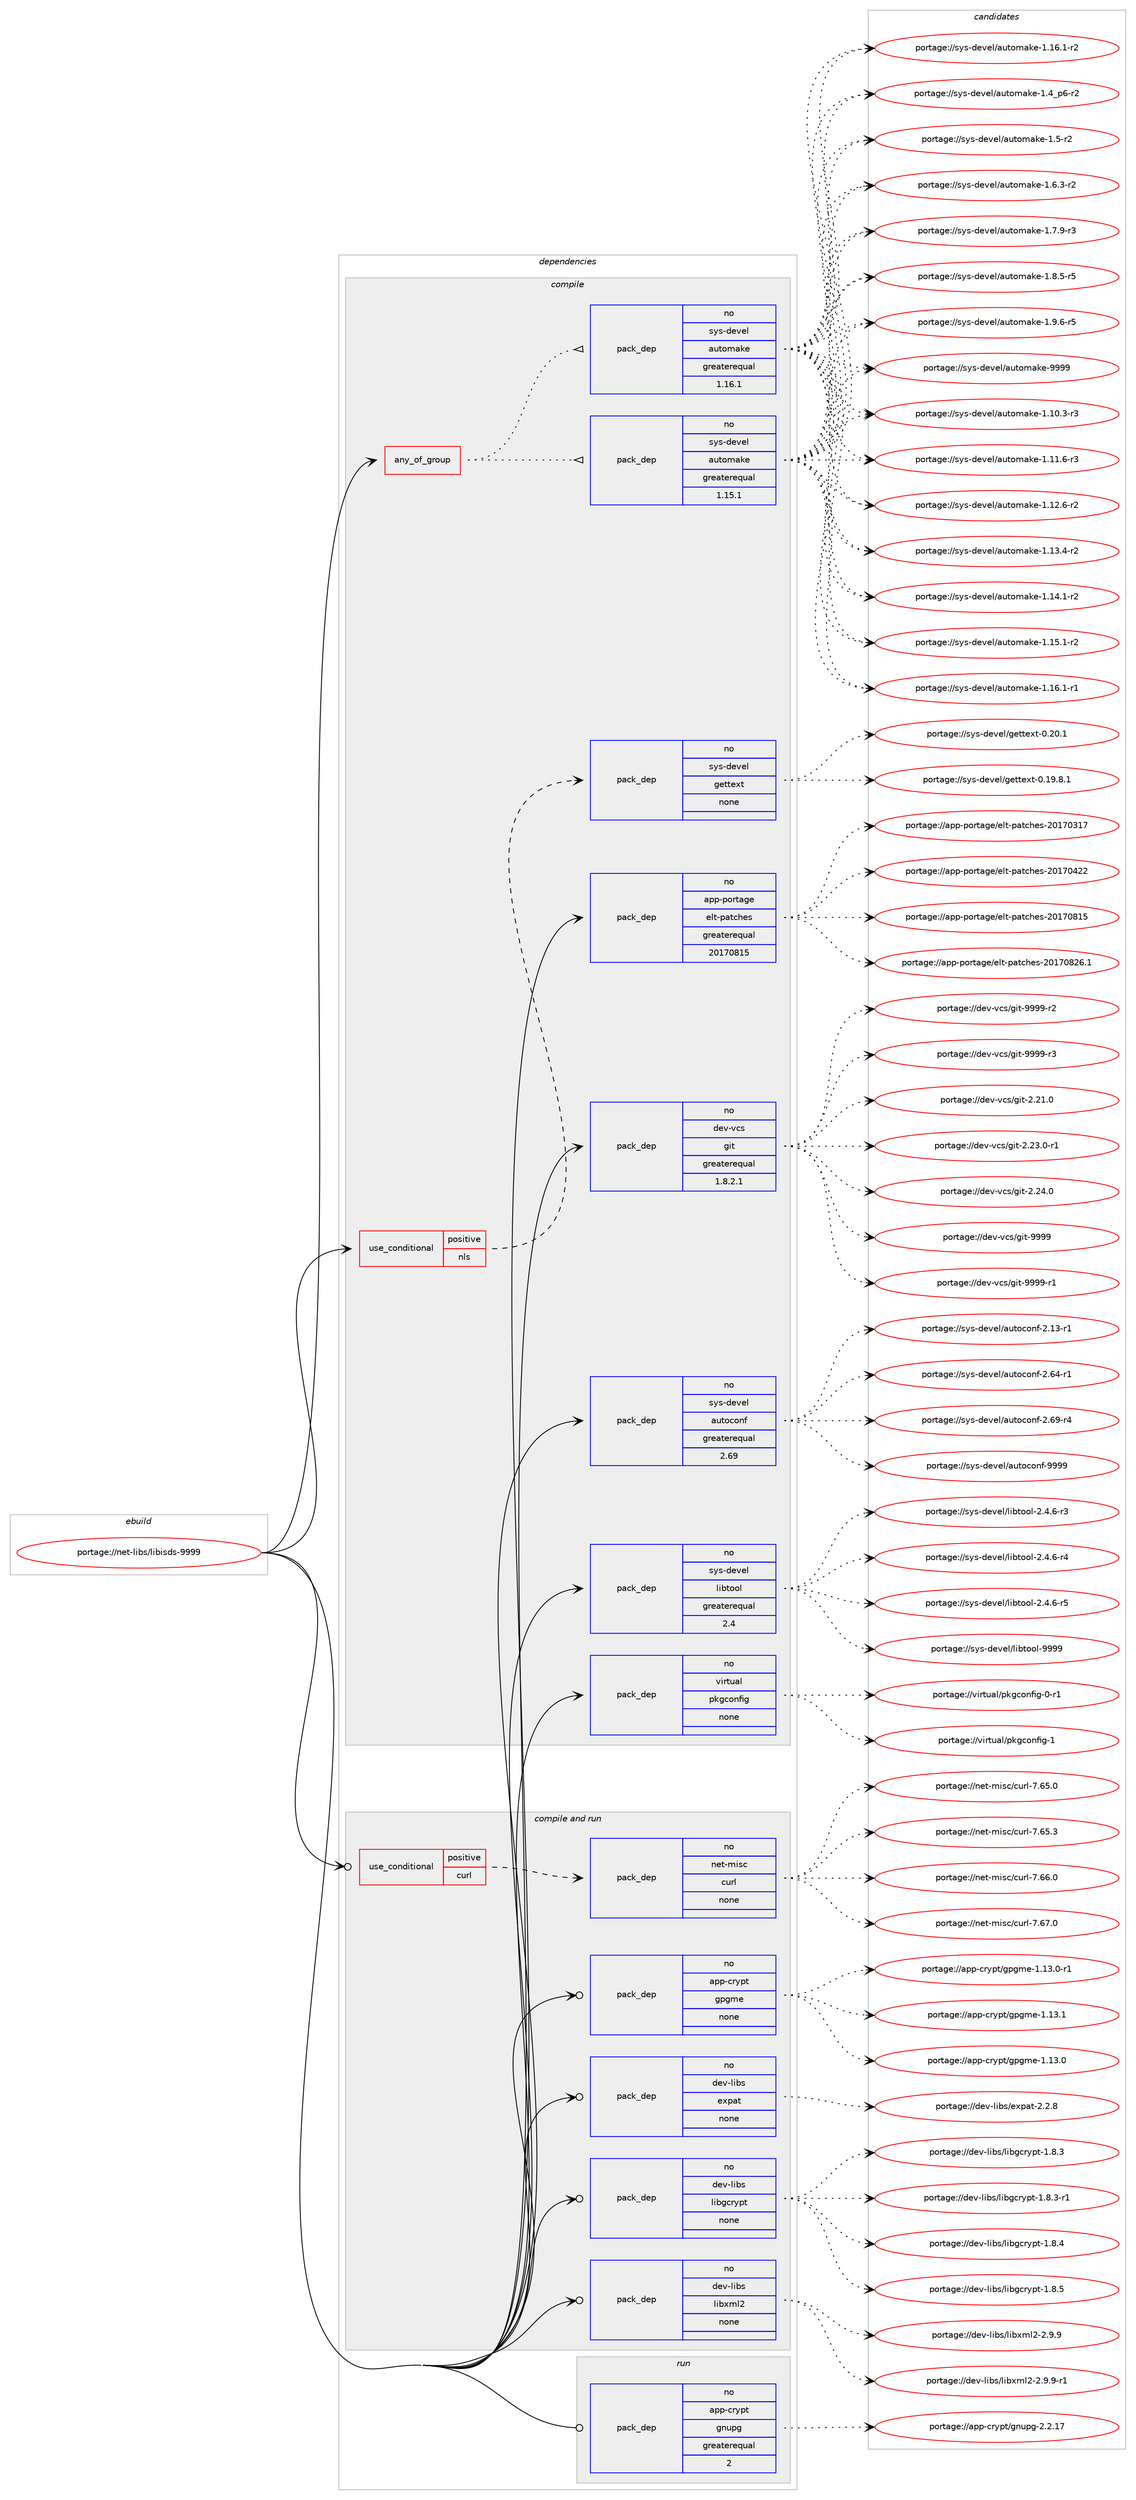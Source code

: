 digraph prolog {

# *************
# Graph options
# *************

newrank=true;
concentrate=true;
compound=true;
graph [rankdir=LR,fontname=Helvetica,fontsize=10,ranksep=1.5];#, ranksep=2.5, nodesep=0.2];
edge  [arrowhead=vee];
node  [fontname=Helvetica,fontsize=10];

# **********
# The ebuild
# **********

subgraph cluster_leftcol {
color=gray;
rank=same;
label=<<i>ebuild</i>>;
id [label="portage://net-libs/libisds-9999", color=red, width=4, href="../net-libs/libisds-9999.svg"];
}

# ****************
# The dependencies
# ****************

subgraph cluster_midcol {
color=gray;
label=<<i>dependencies</i>>;
subgraph cluster_compile {
fillcolor="#eeeeee";
style=filled;
label=<<i>compile</i>>;
subgraph any5796 {
dependency359484 [label=<<TABLE BORDER="0" CELLBORDER="1" CELLSPACING="0" CELLPADDING="4"><TR><TD CELLPADDING="10">any_of_group</TD></TR></TABLE>>, shape=none, color=red];subgraph pack263619 {
dependency359485 [label=<<TABLE BORDER="0" CELLBORDER="1" CELLSPACING="0" CELLPADDING="4" WIDTH="220"><TR><TD ROWSPAN="6" CELLPADDING="30">pack_dep</TD></TR><TR><TD WIDTH="110">no</TD></TR><TR><TD>sys-devel</TD></TR><TR><TD>automake</TD></TR><TR><TD>greaterequal</TD></TR><TR><TD>1.16.1</TD></TR></TABLE>>, shape=none, color=blue];
}
dependency359484:e -> dependency359485:w [weight=20,style="dotted",arrowhead="oinv"];
subgraph pack263620 {
dependency359486 [label=<<TABLE BORDER="0" CELLBORDER="1" CELLSPACING="0" CELLPADDING="4" WIDTH="220"><TR><TD ROWSPAN="6" CELLPADDING="30">pack_dep</TD></TR><TR><TD WIDTH="110">no</TD></TR><TR><TD>sys-devel</TD></TR><TR><TD>automake</TD></TR><TR><TD>greaterequal</TD></TR><TR><TD>1.15.1</TD></TR></TABLE>>, shape=none, color=blue];
}
dependency359484:e -> dependency359486:w [weight=20,style="dotted",arrowhead="oinv"];
}
id:e -> dependency359484:w [weight=20,style="solid",arrowhead="vee"];
subgraph cond89917 {
dependency359487 [label=<<TABLE BORDER="0" CELLBORDER="1" CELLSPACING="0" CELLPADDING="4"><TR><TD ROWSPAN="3" CELLPADDING="10">use_conditional</TD></TR><TR><TD>positive</TD></TR><TR><TD>nls</TD></TR></TABLE>>, shape=none, color=red];
subgraph pack263621 {
dependency359488 [label=<<TABLE BORDER="0" CELLBORDER="1" CELLSPACING="0" CELLPADDING="4" WIDTH="220"><TR><TD ROWSPAN="6" CELLPADDING="30">pack_dep</TD></TR><TR><TD WIDTH="110">no</TD></TR><TR><TD>sys-devel</TD></TR><TR><TD>gettext</TD></TR><TR><TD>none</TD></TR><TR><TD></TD></TR></TABLE>>, shape=none, color=blue];
}
dependency359487:e -> dependency359488:w [weight=20,style="dashed",arrowhead="vee"];
}
id:e -> dependency359487:w [weight=20,style="solid",arrowhead="vee"];
subgraph pack263622 {
dependency359489 [label=<<TABLE BORDER="0" CELLBORDER="1" CELLSPACING="0" CELLPADDING="4" WIDTH="220"><TR><TD ROWSPAN="6" CELLPADDING="30">pack_dep</TD></TR><TR><TD WIDTH="110">no</TD></TR><TR><TD>app-portage</TD></TR><TR><TD>elt-patches</TD></TR><TR><TD>greaterequal</TD></TR><TR><TD>20170815</TD></TR></TABLE>>, shape=none, color=blue];
}
id:e -> dependency359489:w [weight=20,style="solid",arrowhead="vee"];
subgraph pack263623 {
dependency359490 [label=<<TABLE BORDER="0" CELLBORDER="1" CELLSPACING="0" CELLPADDING="4" WIDTH="220"><TR><TD ROWSPAN="6" CELLPADDING="30">pack_dep</TD></TR><TR><TD WIDTH="110">no</TD></TR><TR><TD>dev-vcs</TD></TR><TR><TD>git</TD></TR><TR><TD>greaterequal</TD></TR><TR><TD>1.8.2.1</TD></TR></TABLE>>, shape=none, color=blue];
}
id:e -> dependency359490:w [weight=20,style="solid",arrowhead="vee"];
subgraph pack263624 {
dependency359491 [label=<<TABLE BORDER="0" CELLBORDER="1" CELLSPACING="0" CELLPADDING="4" WIDTH="220"><TR><TD ROWSPAN="6" CELLPADDING="30">pack_dep</TD></TR><TR><TD WIDTH="110">no</TD></TR><TR><TD>sys-devel</TD></TR><TR><TD>autoconf</TD></TR><TR><TD>greaterequal</TD></TR><TR><TD>2.69</TD></TR></TABLE>>, shape=none, color=blue];
}
id:e -> dependency359491:w [weight=20,style="solid",arrowhead="vee"];
subgraph pack263625 {
dependency359492 [label=<<TABLE BORDER="0" CELLBORDER="1" CELLSPACING="0" CELLPADDING="4" WIDTH="220"><TR><TD ROWSPAN="6" CELLPADDING="30">pack_dep</TD></TR><TR><TD WIDTH="110">no</TD></TR><TR><TD>sys-devel</TD></TR><TR><TD>libtool</TD></TR><TR><TD>greaterequal</TD></TR><TR><TD>2.4</TD></TR></TABLE>>, shape=none, color=blue];
}
id:e -> dependency359492:w [weight=20,style="solid",arrowhead="vee"];
subgraph pack263626 {
dependency359493 [label=<<TABLE BORDER="0" CELLBORDER="1" CELLSPACING="0" CELLPADDING="4" WIDTH="220"><TR><TD ROWSPAN="6" CELLPADDING="30">pack_dep</TD></TR><TR><TD WIDTH="110">no</TD></TR><TR><TD>virtual</TD></TR><TR><TD>pkgconfig</TD></TR><TR><TD>none</TD></TR><TR><TD></TD></TR></TABLE>>, shape=none, color=blue];
}
id:e -> dependency359493:w [weight=20,style="solid",arrowhead="vee"];
}
subgraph cluster_compileandrun {
fillcolor="#eeeeee";
style=filled;
label=<<i>compile and run</i>>;
subgraph cond89918 {
dependency359494 [label=<<TABLE BORDER="0" CELLBORDER="1" CELLSPACING="0" CELLPADDING="4"><TR><TD ROWSPAN="3" CELLPADDING="10">use_conditional</TD></TR><TR><TD>positive</TD></TR><TR><TD>curl</TD></TR></TABLE>>, shape=none, color=red];
subgraph pack263627 {
dependency359495 [label=<<TABLE BORDER="0" CELLBORDER="1" CELLSPACING="0" CELLPADDING="4" WIDTH="220"><TR><TD ROWSPAN="6" CELLPADDING="30">pack_dep</TD></TR><TR><TD WIDTH="110">no</TD></TR><TR><TD>net-misc</TD></TR><TR><TD>curl</TD></TR><TR><TD>none</TD></TR><TR><TD></TD></TR></TABLE>>, shape=none, color=blue];
}
dependency359494:e -> dependency359495:w [weight=20,style="dashed",arrowhead="vee"];
}
id:e -> dependency359494:w [weight=20,style="solid",arrowhead="odotvee"];
subgraph pack263628 {
dependency359496 [label=<<TABLE BORDER="0" CELLBORDER="1" CELLSPACING="0" CELLPADDING="4" WIDTH="220"><TR><TD ROWSPAN="6" CELLPADDING="30">pack_dep</TD></TR><TR><TD WIDTH="110">no</TD></TR><TR><TD>app-crypt</TD></TR><TR><TD>gpgme</TD></TR><TR><TD>none</TD></TR><TR><TD></TD></TR></TABLE>>, shape=none, color=blue];
}
id:e -> dependency359496:w [weight=20,style="solid",arrowhead="odotvee"];
subgraph pack263629 {
dependency359497 [label=<<TABLE BORDER="0" CELLBORDER="1" CELLSPACING="0" CELLPADDING="4" WIDTH="220"><TR><TD ROWSPAN="6" CELLPADDING="30">pack_dep</TD></TR><TR><TD WIDTH="110">no</TD></TR><TR><TD>dev-libs</TD></TR><TR><TD>expat</TD></TR><TR><TD>none</TD></TR><TR><TD></TD></TR></TABLE>>, shape=none, color=blue];
}
id:e -> dependency359497:w [weight=20,style="solid",arrowhead="odotvee"];
subgraph pack263630 {
dependency359498 [label=<<TABLE BORDER="0" CELLBORDER="1" CELLSPACING="0" CELLPADDING="4" WIDTH="220"><TR><TD ROWSPAN="6" CELLPADDING="30">pack_dep</TD></TR><TR><TD WIDTH="110">no</TD></TR><TR><TD>dev-libs</TD></TR><TR><TD>libgcrypt</TD></TR><TR><TD>none</TD></TR><TR><TD></TD></TR></TABLE>>, shape=none, color=blue];
}
id:e -> dependency359498:w [weight=20,style="solid",arrowhead="odotvee"];
subgraph pack263631 {
dependency359499 [label=<<TABLE BORDER="0" CELLBORDER="1" CELLSPACING="0" CELLPADDING="4" WIDTH="220"><TR><TD ROWSPAN="6" CELLPADDING="30">pack_dep</TD></TR><TR><TD WIDTH="110">no</TD></TR><TR><TD>dev-libs</TD></TR><TR><TD>libxml2</TD></TR><TR><TD>none</TD></TR><TR><TD></TD></TR></TABLE>>, shape=none, color=blue];
}
id:e -> dependency359499:w [weight=20,style="solid",arrowhead="odotvee"];
}
subgraph cluster_run {
fillcolor="#eeeeee";
style=filled;
label=<<i>run</i>>;
subgraph pack263632 {
dependency359500 [label=<<TABLE BORDER="0" CELLBORDER="1" CELLSPACING="0" CELLPADDING="4" WIDTH="220"><TR><TD ROWSPAN="6" CELLPADDING="30">pack_dep</TD></TR><TR><TD WIDTH="110">no</TD></TR><TR><TD>app-crypt</TD></TR><TR><TD>gnupg</TD></TR><TR><TD>greaterequal</TD></TR><TR><TD>2</TD></TR></TABLE>>, shape=none, color=blue];
}
id:e -> dependency359500:w [weight=20,style="solid",arrowhead="odot"];
}
}

# **************
# The candidates
# **************

subgraph cluster_choices {
rank=same;
color=gray;
label=<<i>candidates</i>>;

subgraph choice263619 {
color=black;
nodesep=1;
choiceportage11512111545100101118101108479711711611110997107101454946494846514511451 [label="portage://sys-devel/automake-1.10.3-r3", color=red, width=4,href="../sys-devel/automake-1.10.3-r3.svg"];
choiceportage11512111545100101118101108479711711611110997107101454946494946544511451 [label="portage://sys-devel/automake-1.11.6-r3", color=red, width=4,href="../sys-devel/automake-1.11.6-r3.svg"];
choiceportage11512111545100101118101108479711711611110997107101454946495046544511450 [label="portage://sys-devel/automake-1.12.6-r2", color=red, width=4,href="../sys-devel/automake-1.12.6-r2.svg"];
choiceportage11512111545100101118101108479711711611110997107101454946495146524511450 [label="portage://sys-devel/automake-1.13.4-r2", color=red, width=4,href="../sys-devel/automake-1.13.4-r2.svg"];
choiceportage11512111545100101118101108479711711611110997107101454946495246494511450 [label="portage://sys-devel/automake-1.14.1-r2", color=red, width=4,href="../sys-devel/automake-1.14.1-r2.svg"];
choiceportage11512111545100101118101108479711711611110997107101454946495346494511450 [label="portage://sys-devel/automake-1.15.1-r2", color=red, width=4,href="../sys-devel/automake-1.15.1-r2.svg"];
choiceportage11512111545100101118101108479711711611110997107101454946495446494511449 [label="portage://sys-devel/automake-1.16.1-r1", color=red, width=4,href="../sys-devel/automake-1.16.1-r1.svg"];
choiceportage11512111545100101118101108479711711611110997107101454946495446494511450 [label="portage://sys-devel/automake-1.16.1-r2", color=red, width=4,href="../sys-devel/automake-1.16.1-r2.svg"];
choiceportage115121115451001011181011084797117116111109971071014549465295112544511450 [label="portage://sys-devel/automake-1.4_p6-r2", color=red, width=4,href="../sys-devel/automake-1.4_p6-r2.svg"];
choiceportage11512111545100101118101108479711711611110997107101454946534511450 [label="portage://sys-devel/automake-1.5-r2", color=red, width=4,href="../sys-devel/automake-1.5-r2.svg"];
choiceportage115121115451001011181011084797117116111109971071014549465446514511450 [label="portage://sys-devel/automake-1.6.3-r2", color=red, width=4,href="../sys-devel/automake-1.6.3-r2.svg"];
choiceportage115121115451001011181011084797117116111109971071014549465546574511451 [label="portage://sys-devel/automake-1.7.9-r3", color=red, width=4,href="../sys-devel/automake-1.7.9-r3.svg"];
choiceportage115121115451001011181011084797117116111109971071014549465646534511453 [label="portage://sys-devel/automake-1.8.5-r5", color=red, width=4,href="../sys-devel/automake-1.8.5-r5.svg"];
choiceportage115121115451001011181011084797117116111109971071014549465746544511453 [label="portage://sys-devel/automake-1.9.6-r5", color=red, width=4,href="../sys-devel/automake-1.9.6-r5.svg"];
choiceportage115121115451001011181011084797117116111109971071014557575757 [label="portage://sys-devel/automake-9999", color=red, width=4,href="../sys-devel/automake-9999.svg"];
dependency359485:e -> choiceportage11512111545100101118101108479711711611110997107101454946494846514511451:w [style=dotted,weight="100"];
dependency359485:e -> choiceportage11512111545100101118101108479711711611110997107101454946494946544511451:w [style=dotted,weight="100"];
dependency359485:e -> choiceportage11512111545100101118101108479711711611110997107101454946495046544511450:w [style=dotted,weight="100"];
dependency359485:e -> choiceportage11512111545100101118101108479711711611110997107101454946495146524511450:w [style=dotted,weight="100"];
dependency359485:e -> choiceportage11512111545100101118101108479711711611110997107101454946495246494511450:w [style=dotted,weight="100"];
dependency359485:e -> choiceportage11512111545100101118101108479711711611110997107101454946495346494511450:w [style=dotted,weight="100"];
dependency359485:e -> choiceportage11512111545100101118101108479711711611110997107101454946495446494511449:w [style=dotted,weight="100"];
dependency359485:e -> choiceportage11512111545100101118101108479711711611110997107101454946495446494511450:w [style=dotted,weight="100"];
dependency359485:e -> choiceportage115121115451001011181011084797117116111109971071014549465295112544511450:w [style=dotted,weight="100"];
dependency359485:e -> choiceportage11512111545100101118101108479711711611110997107101454946534511450:w [style=dotted,weight="100"];
dependency359485:e -> choiceportage115121115451001011181011084797117116111109971071014549465446514511450:w [style=dotted,weight="100"];
dependency359485:e -> choiceportage115121115451001011181011084797117116111109971071014549465546574511451:w [style=dotted,weight="100"];
dependency359485:e -> choiceportage115121115451001011181011084797117116111109971071014549465646534511453:w [style=dotted,weight="100"];
dependency359485:e -> choiceportage115121115451001011181011084797117116111109971071014549465746544511453:w [style=dotted,weight="100"];
dependency359485:e -> choiceportage115121115451001011181011084797117116111109971071014557575757:w [style=dotted,weight="100"];
}
subgraph choice263620 {
color=black;
nodesep=1;
choiceportage11512111545100101118101108479711711611110997107101454946494846514511451 [label="portage://sys-devel/automake-1.10.3-r3", color=red, width=4,href="../sys-devel/automake-1.10.3-r3.svg"];
choiceportage11512111545100101118101108479711711611110997107101454946494946544511451 [label="portage://sys-devel/automake-1.11.6-r3", color=red, width=4,href="../sys-devel/automake-1.11.6-r3.svg"];
choiceportage11512111545100101118101108479711711611110997107101454946495046544511450 [label="portage://sys-devel/automake-1.12.6-r2", color=red, width=4,href="../sys-devel/automake-1.12.6-r2.svg"];
choiceportage11512111545100101118101108479711711611110997107101454946495146524511450 [label="portage://sys-devel/automake-1.13.4-r2", color=red, width=4,href="../sys-devel/automake-1.13.4-r2.svg"];
choiceportage11512111545100101118101108479711711611110997107101454946495246494511450 [label="portage://sys-devel/automake-1.14.1-r2", color=red, width=4,href="../sys-devel/automake-1.14.1-r2.svg"];
choiceportage11512111545100101118101108479711711611110997107101454946495346494511450 [label="portage://sys-devel/automake-1.15.1-r2", color=red, width=4,href="../sys-devel/automake-1.15.1-r2.svg"];
choiceportage11512111545100101118101108479711711611110997107101454946495446494511449 [label="portage://sys-devel/automake-1.16.1-r1", color=red, width=4,href="../sys-devel/automake-1.16.1-r1.svg"];
choiceportage11512111545100101118101108479711711611110997107101454946495446494511450 [label="portage://sys-devel/automake-1.16.1-r2", color=red, width=4,href="../sys-devel/automake-1.16.1-r2.svg"];
choiceportage115121115451001011181011084797117116111109971071014549465295112544511450 [label="portage://sys-devel/automake-1.4_p6-r2", color=red, width=4,href="../sys-devel/automake-1.4_p6-r2.svg"];
choiceportage11512111545100101118101108479711711611110997107101454946534511450 [label="portage://sys-devel/automake-1.5-r2", color=red, width=4,href="../sys-devel/automake-1.5-r2.svg"];
choiceportage115121115451001011181011084797117116111109971071014549465446514511450 [label="portage://sys-devel/automake-1.6.3-r2", color=red, width=4,href="../sys-devel/automake-1.6.3-r2.svg"];
choiceportage115121115451001011181011084797117116111109971071014549465546574511451 [label="portage://sys-devel/automake-1.7.9-r3", color=red, width=4,href="../sys-devel/automake-1.7.9-r3.svg"];
choiceportage115121115451001011181011084797117116111109971071014549465646534511453 [label="portage://sys-devel/automake-1.8.5-r5", color=red, width=4,href="../sys-devel/automake-1.8.5-r5.svg"];
choiceportage115121115451001011181011084797117116111109971071014549465746544511453 [label="portage://sys-devel/automake-1.9.6-r5", color=red, width=4,href="../sys-devel/automake-1.9.6-r5.svg"];
choiceportage115121115451001011181011084797117116111109971071014557575757 [label="portage://sys-devel/automake-9999", color=red, width=4,href="../sys-devel/automake-9999.svg"];
dependency359486:e -> choiceportage11512111545100101118101108479711711611110997107101454946494846514511451:w [style=dotted,weight="100"];
dependency359486:e -> choiceportage11512111545100101118101108479711711611110997107101454946494946544511451:w [style=dotted,weight="100"];
dependency359486:e -> choiceportage11512111545100101118101108479711711611110997107101454946495046544511450:w [style=dotted,weight="100"];
dependency359486:e -> choiceportage11512111545100101118101108479711711611110997107101454946495146524511450:w [style=dotted,weight="100"];
dependency359486:e -> choiceportage11512111545100101118101108479711711611110997107101454946495246494511450:w [style=dotted,weight="100"];
dependency359486:e -> choiceportage11512111545100101118101108479711711611110997107101454946495346494511450:w [style=dotted,weight="100"];
dependency359486:e -> choiceportage11512111545100101118101108479711711611110997107101454946495446494511449:w [style=dotted,weight="100"];
dependency359486:e -> choiceportage11512111545100101118101108479711711611110997107101454946495446494511450:w [style=dotted,weight="100"];
dependency359486:e -> choiceportage115121115451001011181011084797117116111109971071014549465295112544511450:w [style=dotted,weight="100"];
dependency359486:e -> choiceportage11512111545100101118101108479711711611110997107101454946534511450:w [style=dotted,weight="100"];
dependency359486:e -> choiceportage115121115451001011181011084797117116111109971071014549465446514511450:w [style=dotted,weight="100"];
dependency359486:e -> choiceportage115121115451001011181011084797117116111109971071014549465546574511451:w [style=dotted,weight="100"];
dependency359486:e -> choiceportage115121115451001011181011084797117116111109971071014549465646534511453:w [style=dotted,weight="100"];
dependency359486:e -> choiceportage115121115451001011181011084797117116111109971071014549465746544511453:w [style=dotted,weight="100"];
dependency359486:e -> choiceportage115121115451001011181011084797117116111109971071014557575757:w [style=dotted,weight="100"];
}
subgraph choice263621 {
color=black;
nodesep=1;
choiceportage1151211154510010111810110847103101116116101120116454846495746564649 [label="portage://sys-devel/gettext-0.19.8.1", color=red, width=4,href="../sys-devel/gettext-0.19.8.1.svg"];
choiceportage115121115451001011181011084710310111611610112011645484650484649 [label="portage://sys-devel/gettext-0.20.1", color=red, width=4,href="../sys-devel/gettext-0.20.1.svg"];
dependency359488:e -> choiceportage1151211154510010111810110847103101116116101120116454846495746564649:w [style=dotted,weight="100"];
dependency359488:e -> choiceportage115121115451001011181011084710310111611610112011645484650484649:w [style=dotted,weight="100"];
}
subgraph choice263622 {
color=black;
nodesep=1;
choiceportage97112112451121111141169710310147101108116451129711699104101115455048495548514955 [label="portage://app-portage/elt-patches-20170317", color=red, width=4,href="../app-portage/elt-patches-20170317.svg"];
choiceportage97112112451121111141169710310147101108116451129711699104101115455048495548525050 [label="portage://app-portage/elt-patches-20170422", color=red, width=4,href="../app-portage/elt-patches-20170422.svg"];
choiceportage97112112451121111141169710310147101108116451129711699104101115455048495548564953 [label="portage://app-portage/elt-patches-20170815", color=red, width=4,href="../app-portage/elt-patches-20170815.svg"];
choiceportage971121124511211111411697103101471011081164511297116991041011154550484955485650544649 [label="portage://app-portage/elt-patches-20170826.1", color=red, width=4,href="../app-portage/elt-patches-20170826.1.svg"];
dependency359489:e -> choiceportage97112112451121111141169710310147101108116451129711699104101115455048495548514955:w [style=dotted,weight="100"];
dependency359489:e -> choiceportage97112112451121111141169710310147101108116451129711699104101115455048495548525050:w [style=dotted,weight="100"];
dependency359489:e -> choiceportage97112112451121111141169710310147101108116451129711699104101115455048495548564953:w [style=dotted,weight="100"];
dependency359489:e -> choiceportage971121124511211111411697103101471011081164511297116991041011154550484955485650544649:w [style=dotted,weight="100"];
}
subgraph choice263623 {
color=black;
nodesep=1;
choiceportage10010111845118991154710310511645504650494648 [label="portage://dev-vcs/git-2.21.0", color=red, width=4,href="../dev-vcs/git-2.21.0.svg"];
choiceportage100101118451189911547103105116455046505146484511449 [label="portage://dev-vcs/git-2.23.0-r1", color=red, width=4,href="../dev-vcs/git-2.23.0-r1.svg"];
choiceportage10010111845118991154710310511645504650524648 [label="portage://dev-vcs/git-2.24.0", color=red, width=4,href="../dev-vcs/git-2.24.0.svg"];
choiceportage1001011184511899115471031051164557575757 [label="portage://dev-vcs/git-9999", color=red, width=4,href="../dev-vcs/git-9999.svg"];
choiceportage10010111845118991154710310511645575757574511449 [label="portage://dev-vcs/git-9999-r1", color=red, width=4,href="../dev-vcs/git-9999-r1.svg"];
choiceportage10010111845118991154710310511645575757574511450 [label="portage://dev-vcs/git-9999-r2", color=red, width=4,href="../dev-vcs/git-9999-r2.svg"];
choiceportage10010111845118991154710310511645575757574511451 [label="portage://dev-vcs/git-9999-r3", color=red, width=4,href="../dev-vcs/git-9999-r3.svg"];
dependency359490:e -> choiceportage10010111845118991154710310511645504650494648:w [style=dotted,weight="100"];
dependency359490:e -> choiceportage100101118451189911547103105116455046505146484511449:w [style=dotted,weight="100"];
dependency359490:e -> choiceportage10010111845118991154710310511645504650524648:w [style=dotted,weight="100"];
dependency359490:e -> choiceportage1001011184511899115471031051164557575757:w [style=dotted,weight="100"];
dependency359490:e -> choiceportage10010111845118991154710310511645575757574511449:w [style=dotted,weight="100"];
dependency359490:e -> choiceportage10010111845118991154710310511645575757574511450:w [style=dotted,weight="100"];
dependency359490:e -> choiceportage10010111845118991154710310511645575757574511451:w [style=dotted,weight="100"];
}
subgraph choice263624 {
color=black;
nodesep=1;
choiceportage1151211154510010111810110847971171161119911111010245504649514511449 [label="portage://sys-devel/autoconf-2.13-r1", color=red, width=4,href="../sys-devel/autoconf-2.13-r1.svg"];
choiceportage1151211154510010111810110847971171161119911111010245504654524511449 [label="portage://sys-devel/autoconf-2.64-r1", color=red, width=4,href="../sys-devel/autoconf-2.64-r1.svg"];
choiceportage1151211154510010111810110847971171161119911111010245504654574511452 [label="portage://sys-devel/autoconf-2.69-r4", color=red, width=4,href="../sys-devel/autoconf-2.69-r4.svg"];
choiceportage115121115451001011181011084797117116111991111101024557575757 [label="portage://sys-devel/autoconf-9999", color=red, width=4,href="../sys-devel/autoconf-9999.svg"];
dependency359491:e -> choiceportage1151211154510010111810110847971171161119911111010245504649514511449:w [style=dotted,weight="100"];
dependency359491:e -> choiceportage1151211154510010111810110847971171161119911111010245504654524511449:w [style=dotted,weight="100"];
dependency359491:e -> choiceportage1151211154510010111810110847971171161119911111010245504654574511452:w [style=dotted,weight="100"];
dependency359491:e -> choiceportage115121115451001011181011084797117116111991111101024557575757:w [style=dotted,weight="100"];
}
subgraph choice263625 {
color=black;
nodesep=1;
choiceportage1151211154510010111810110847108105981161111111084550465246544511451 [label="portage://sys-devel/libtool-2.4.6-r3", color=red, width=4,href="../sys-devel/libtool-2.4.6-r3.svg"];
choiceportage1151211154510010111810110847108105981161111111084550465246544511452 [label="portage://sys-devel/libtool-2.4.6-r4", color=red, width=4,href="../sys-devel/libtool-2.4.6-r4.svg"];
choiceportage1151211154510010111810110847108105981161111111084550465246544511453 [label="portage://sys-devel/libtool-2.4.6-r5", color=red, width=4,href="../sys-devel/libtool-2.4.6-r5.svg"];
choiceportage1151211154510010111810110847108105981161111111084557575757 [label="portage://sys-devel/libtool-9999", color=red, width=4,href="../sys-devel/libtool-9999.svg"];
dependency359492:e -> choiceportage1151211154510010111810110847108105981161111111084550465246544511451:w [style=dotted,weight="100"];
dependency359492:e -> choiceportage1151211154510010111810110847108105981161111111084550465246544511452:w [style=dotted,weight="100"];
dependency359492:e -> choiceportage1151211154510010111810110847108105981161111111084550465246544511453:w [style=dotted,weight="100"];
dependency359492:e -> choiceportage1151211154510010111810110847108105981161111111084557575757:w [style=dotted,weight="100"];
}
subgraph choice263626 {
color=black;
nodesep=1;
choiceportage11810511411611797108471121071039911111010210510345484511449 [label="portage://virtual/pkgconfig-0-r1", color=red, width=4,href="../virtual/pkgconfig-0-r1.svg"];
choiceportage1181051141161179710847112107103991111101021051034549 [label="portage://virtual/pkgconfig-1", color=red, width=4,href="../virtual/pkgconfig-1.svg"];
dependency359493:e -> choiceportage11810511411611797108471121071039911111010210510345484511449:w [style=dotted,weight="100"];
dependency359493:e -> choiceportage1181051141161179710847112107103991111101021051034549:w [style=dotted,weight="100"];
}
subgraph choice263627 {
color=black;
nodesep=1;
choiceportage1101011164510910511599479911711410845554654534648 [label="portage://net-misc/curl-7.65.0", color=red, width=4,href="../net-misc/curl-7.65.0.svg"];
choiceportage1101011164510910511599479911711410845554654534651 [label="portage://net-misc/curl-7.65.3", color=red, width=4,href="../net-misc/curl-7.65.3.svg"];
choiceportage1101011164510910511599479911711410845554654544648 [label="portage://net-misc/curl-7.66.0", color=red, width=4,href="../net-misc/curl-7.66.0.svg"];
choiceportage1101011164510910511599479911711410845554654554648 [label="portage://net-misc/curl-7.67.0", color=red, width=4,href="../net-misc/curl-7.67.0.svg"];
dependency359495:e -> choiceportage1101011164510910511599479911711410845554654534648:w [style=dotted,weight="100"];
dependency359495:e -> choiceportage1101011164510910511599479911711410845554654534651:w [style=dotted,weight="100"];
dependency359495:e -> choiceportage1101011164510910511599479911711410845554654544648:w [style=dotted,weight="100"];
dependency359495:e -> choiceportage1101011164510910511599479911711410845554654554648:w [style=dotted,weight="100"];
}
subgraph choice263628 {
color=black;
nodesep=1;
choiceportage9711211245991141211121164710311210310910145494649514648 [label="portage://app-crypt/gpgme-1.13.0", color=red, width=4,href="../app-crypt/gpgme-1.13.0.svg"];
choiceportage97112112459911412111211647103112103109101454946495146484511449 [label="portage://app-crypt/gpgme-1.13.0-r1", color=red, width=4,href="../app-crypt/gpgme-1.13.0-r1.svg"];
choiceportage9711211245991141211121164710311210310910145494649514649 [label="portage://app-crypt/gpgme-1.13.1", color=red, width=4,href="../app-crypt/gpgme-1.13.1.svg"];
dependency359496:e -> choiceportage9711211245991141211121164710311210310910145494649514648:w [style=dotted,weight="100"];
dependency359496:e -> choiceportage97112112459911412111211647103112103109101454946495146484511449:w [style=dotted,weight="100"];
dependency359496:e -> choiceportage9711211245991141211121164710311210310910145494649514649:w [style=dotted,weight="100"];
}
subgraph choice263629 {
color=black;
nodesep=1;
choiceportage10010111845108105981154710112011297116455046504656 [label="portage://dev-libs/expat-2.2.8", color=red, width=4,href="../dev-libs/expat-2.2.8.svg"];
dependency359497:e -> choiceportage10010111845108105981154710112011297116455046504656:w [style=dotted,weight="100"];
}
subgraph choice263630 {
color=black;
nodesep=1;
choiceportage1001011184510810598115471081059810399114121112116454946564651 [label="portage://dev-libs/libgcrypt-1.8.3", color=red, width=4,href="../dev-libs/libgcrypt-1.8.3.svg"];
choiceportage10010111845108105981154710810598103991141211121164549465646514511449 [label="portage://dev-libs/libgcrypt-1.8.3-r1", color=red, width=4,href="../dev-libs/libgcrypt-1.8.3-r1.svg"];
choiceportage1001011184510810598115471081059810399114121112116454946564652 [label="portage://dev-libs/libgcrypt-1.8.4", color=red, width=4,href="../dev-libs/libgcrypt-1.8.4.svg"];
choiceportage1001011184510810598115471081059810399114121112116454946564653 [label="portage://dev-libs/libgcrypt-1.8.5", color=red, width=4,href="../dev-libs/libgcrypt-1.8.5.svg"];
dependency359498:e -> choiceportage1001011184510810598115471081059810399114121112116454946564651:w [style=dotted,weight="100"];
dependency359498:e -> choiceportage10010111845108105981154710810598103991141211121164549465646514511449:w [style=dotted,weight="100"];
dependency359498:e -> choiceportage1001011184510810598115471081059810399114121112116454946564652:w [style=dotted,weight="100"];
dependency359498:e -> choiceportage1001011184510810598115471081059810399114121112116454946564653:w [style=dotted,weight="100"];
}
subgraph choice263631 {
color=black;
nodesep=1;
choiceportage1001011184510810598115471081059812010910850455046574657 [label="portage://dev-libs/libxml2-2.9.9", color=red, width=4,href="../dev-libs/libxml2-2.9.9.svg"];
choiceportage10010111845108105981154710810598120109108504550465746574511449 [label="portage://dev-libs/libxml2-2.9.9-r1", color=red, width=4,href="../dev-libs/libxml2-2.9.9-r1.svg"];
dependency359499:e -> choiceportage1001011184510810598115471081059812010910850455046574657:w [style=dotted,weight="100"];
dependency359499:e -> choiceportage10010111845108105981154710810598120109108504550465746574511449:w [style=dotted,weight="100"];
}
subgraph choice263632 {
color=black;
nodesep=1;
choiceportage9711211245991141211121164710311011711210345504650464955 [label="portage://app-crypt/gnupg-2.2.17", color=red, width=4,href="../app-crypt/gnupg-2.2.17.svg"];
dependency359500:e -> choiceportage9711211245991141211121164710311011711210345504650464955:w [style=dotted,weight="100"];
}
}

}
